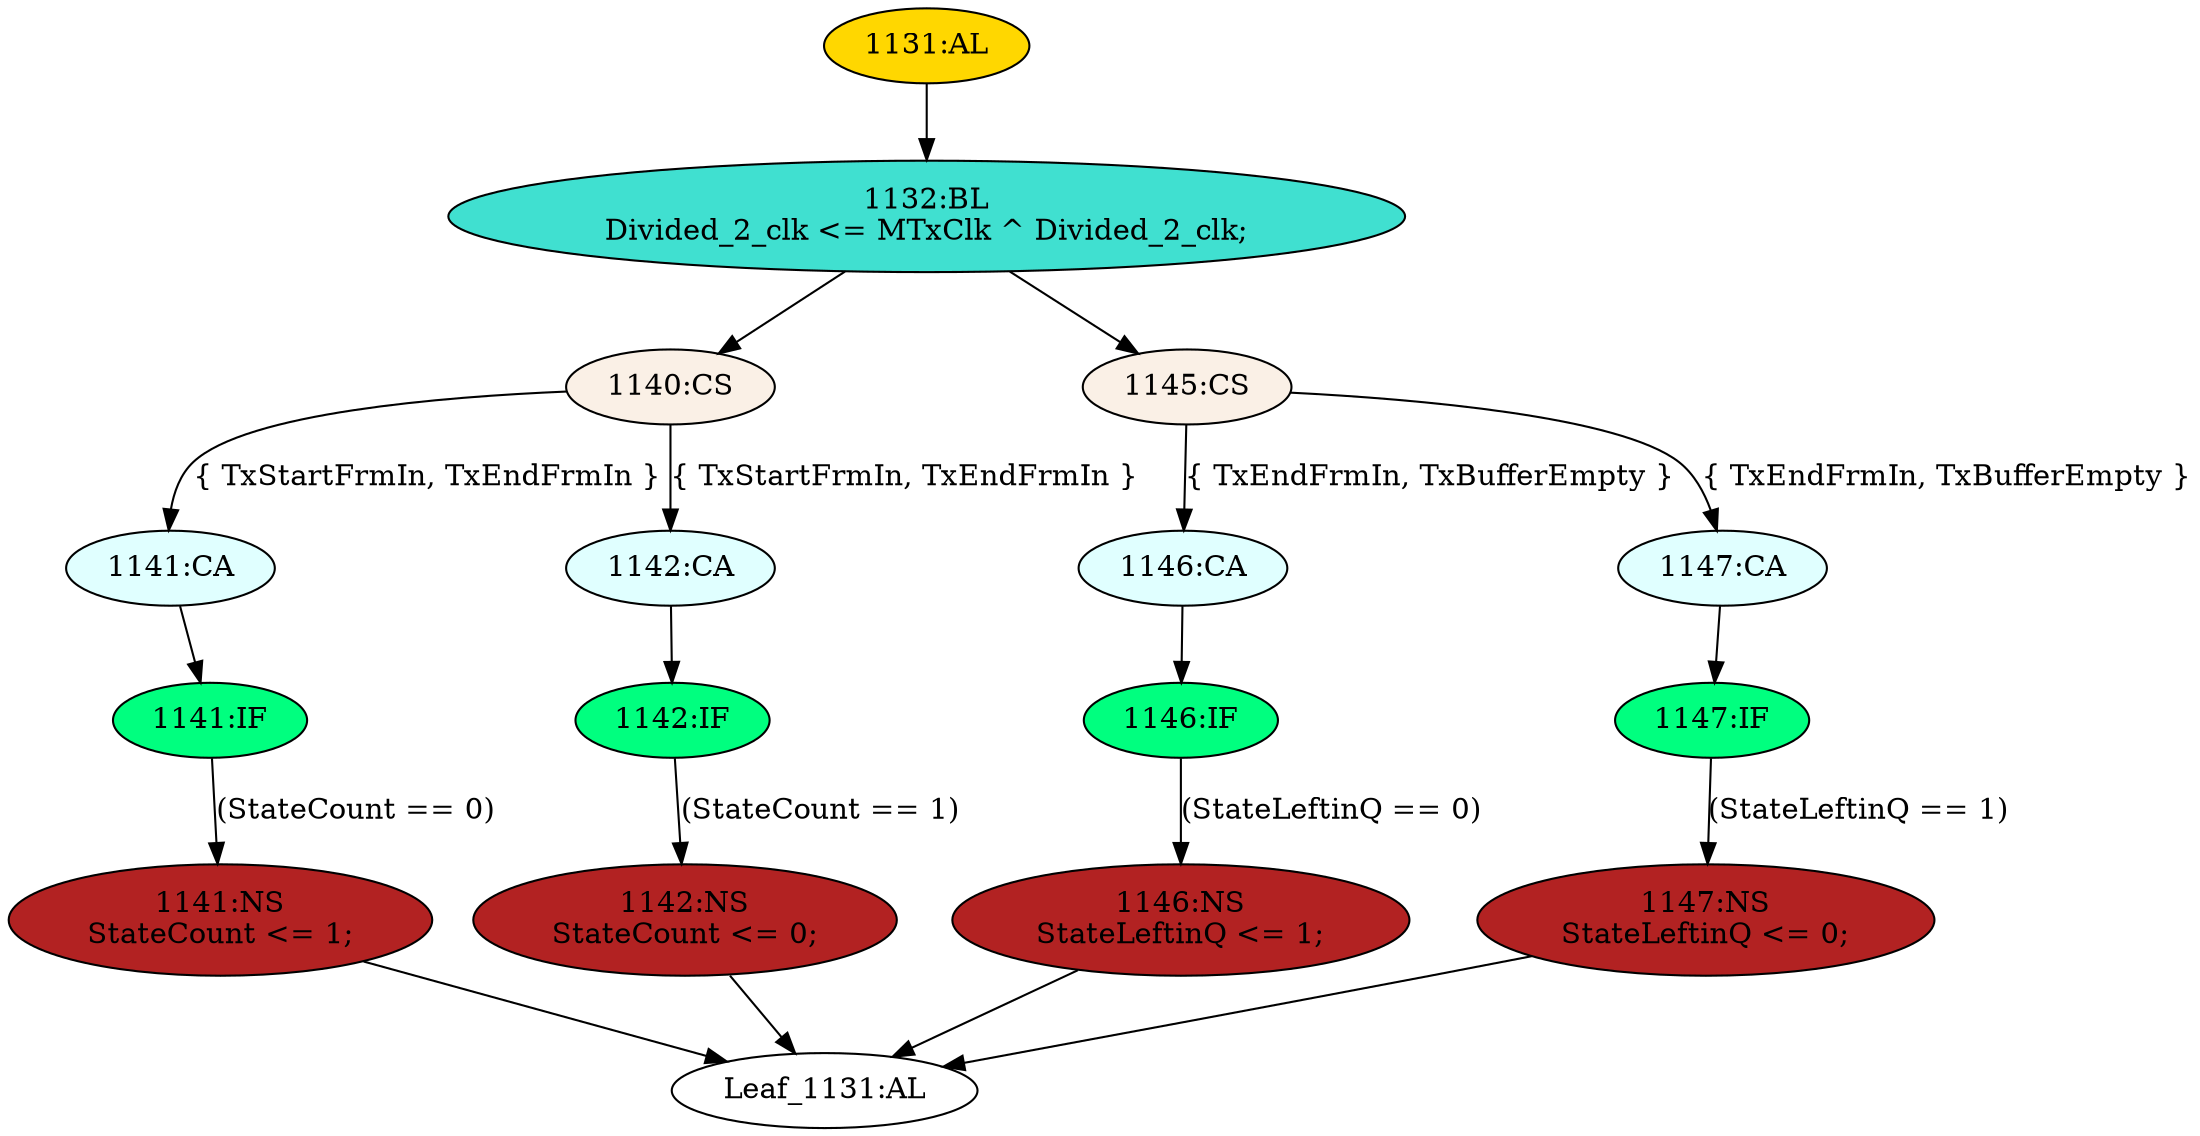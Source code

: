 strict digraph "" {
	node [label="\N"];
	"1142:IF"	 [ast="<pyverilog.vparser.ast.IfStatement object at 0x7f37fb69a590>",
		fillcolor=springgreen,
		label="1142:IF",
		statements="[]",
		style=filled,
		typ=IfStatement];
	"1142:NS"	 [ast="<pyverilog.vparser.ast.NonblockingSubstitution object at 0x7f37fb69a410>",
		fillcolor=firebrick,
		label="1142:NS
StateCount <= 0;",
		statements="[<pyverilog.vparser.ast.NonblockingSubstitution object at 0x7f37fb69a410>]",
		style=filled,
		typ=NonblockingSubstitution];
	"1142:IF" -> "1142:NS"	 [cond="['StateCount']",
		label="(StateCount == 1)",
		lineno=1142];
	"1146:CA"	 [ast="<pyverilog.vparser.ast.Case object at 0x7f37fb9d5a50>",
		fillcolor=lightcyan,
		label="1146:CA",
		statements="[]",
		style=filled,
		typ=Case];
	"1146:IF"	 [ast="<pyverilog.vparser.ast.IfStatement object at 0x7f37fb677110>",
		fillcolor=springgreen,
		label="1146:IF",
		statements="[]",
		style=filled,
		typ=IfStatement];
	"1146:CA" -> "1146:IF"	 [cond="[]",
		lineno=None];
	"1140:CS"	 [ast="<pyverilog.vparser.ast.CaseStatement object at 0x7f37fb677810>",
		fillcolor=linen,
		label="1140:CS",
		statements="[]",
		style=filled,
		typ=CaseStatement];
	"1141:CA"	 [ast="<pyverilog.vparser.ast.Case object at 0x7f37fb6778d0>",
		fillcolor=lightcyan,
		label="1141:CA",
		statements="[]",
		style=filled,
		typ=Case];
	"1140:CS" -> "1141:CA"	 [cond="['TxStartFrmIn', 'TxEndFrmIn']",
		label="{ TxStartFrmIn, TxEndFrmIn }",
		lineno=1140];
	"1142:CA"	 [ast="<pyverilog.vparser.ast.Case object at 0x7f37fb677c50>",
		fillcolor=lightcyan,
		label="1142:CA",
		statements="[]",
		style=filled,
		typ=Case];
	"1140:CS" -> "1142:CA"	 [cond="['TxStartFrmIn', 'TxEndFrmIn']",
		label="{ TxStartFrmIn, TxEndFrmIn }",
		lineno=1140];
	"1147:IF"	 [ast="<pyverilog.vparser.ast.IfStatement object at 0x7f37fb677d50>",
		fillcolor=springgreen,
		label="1147:IF",
		statements="[]",
		style=filled,
		typ=IfStatement];
	"1147:NS"	 [ast="<pyverilog.vparser.ast.NonblockingSubstitution object at 0x7f37fb677d10>",
		fillcolor=firebrick,
		label="1147:NS
StateLeftinQ <= 0;",
		statements="[<pyverilog.vparser.ast.NonblockingSubstitution object at 0x7f37fb677d10>]",
		style=filled,
		typ=NonblockingSubstitution];
	"1147:IF" -> "1147:NS"	 [cond="['StateLeftinQ']",
		label="(StateLeftinQ == 1)",
		lineno=1147];
	"Leaf_1131:AL"	 [def_var="['Divided_2_clk', 'StateLeftinQ', 'StateCount']",
		label="Leaf_1131:AL"];
	"1146:NS"	 [ast="<pyverilog.vparser.ast.NonblockingSubstitution object at 0x7f37fb677590>",
		fillcolor=firebrick,
		label="1146:NS
StateLeftinQ <= 1;",
		statements="[<pyverilog.vparser.ast.NonblockingSubstitution object at 0x7f37fb677590>]",
		style=filled,
		typ=NonblockingSubstitution];
	"1146:IF" -> "1146:NS"	 [cond="['StateLeftinQ']",
		label="(StateLeftinQ == 0)",
		lineno=1146];
	"1141:IF"	 [ast="<pyverilog.vparser.ast.IfStatement object at 0x7f37fb677990>",
		fillcolor=springgreen,
		label="1141:IF",
		statements="[]",
		style=filled,
		typ=IfStatement];
	"1141:CA" -> "1141:IF"	 [cond="[]",
		lineno=None];
	"1141:NS"	 [ast="<pyverilog.vparser.ast.NonblockingSubstitution object at 0x7f37fb677a10>",
		fillcolor=firebrick,
		label="1141:NS
StateCount <= 1;",
		statements="[<pyverilog.vparser.ast.NonblockingSubstitution object at 0x7f37fb677a10>]",
		style=filled,
		typ=NonblockingSubstitution];
	"1141:IF" -> "1141:NS"	 [cond="['StateCount']",
		label="(StateCount == 0)",
		lineno=1141];
	"1142:NS" -> "Leaf_1131:AL"	 [cond="[]",
		lineno=None];
	"1146:NS" -> "Leaf_1131:AL"	 [cond="[]",
		lineno=None];
	"1131:AL"	 [ast="<pyverilog.vparser.ast.Always object at 0x7f37fb6741d0>",
		clk_sens=True,
		fillcolor=gold,
		label="1131:AL",
		sens="['MTxClk']",
		statements="[]",
		style=filled,
		typ=Always,
		use_var="['StateLeftinQ', 'TxBufferEmpty', 'StateCount', 'TxStartFrmIn', 'MTxClk', 'Divided_2_clk', 'TxEndFrmIn']"];
	"1132:BL"	 [ast="<pyverilog.vparser.ast.Block object at 0x7f37fb674d50>",
		fillcolor=turquoise,
		label="1132:BL
Divided_2_clk <= MTxClk ^ Divided_2_clk;",
		statements="[<pyverilog.vparser.ast.NonblockingSubstitution object at 0x7f37fb6777d0>]",
		style=filled,
		typ=Block];
	"1131:AL" -> "1132:BL"	 [cond="[]",
		lineno=None];
	"1132:BL" -> "1140:CS"	 [cond="[]",
		lineno=None];
	"1145:CS"	 [ast="<pyverilog.vparser.ast.CaseStatement object at 0x7f37fb674110>",
		fillcolor=linen,
		label="1145:CS",
		statements="[]",
		style=filled,
		typ=CaseStatement];
	"1132:BL" -> "1145:CS"	 [cond="[]",
		lineno=None];
	"1145:CS" -> "1146:CA"	 [cond="['TxEndFrmIn', 'TxBufferEmpty']",
		label="{ TxEndFrmIn, TxBufferEmpty }",
		lineno=1145];
	"1147:CA"	 [ast="<pyverilog.vparser.ast.Case object at 0x7f37fb674090>",
		fillcolor=lightcyan,
		label="1147:CA",
		statements="[]",
		style=filled,
		typ=Case];
	"1145:CS" -> "1147:CA"	 [cond="['TxEndFrmIn', 'TxBufferEmpty']",
		label="{ TxEndFrmIn, TxBufferEmpty }",
		lineno=1145];
	"1147:NS" -> "Leaf_1131:AL"	 [cond="[]",
		lineno=None];
	"1141:NS" -> "Leaf_1131:AL"	 [cond="[]",
		lineno=None];
	"1147:CA" -> "1147:IF"	 [cond="[]",
		lineno=None];
	"1142:CA" -> "1142:IF"	 [cond="[]",
		lineno=None];
}
